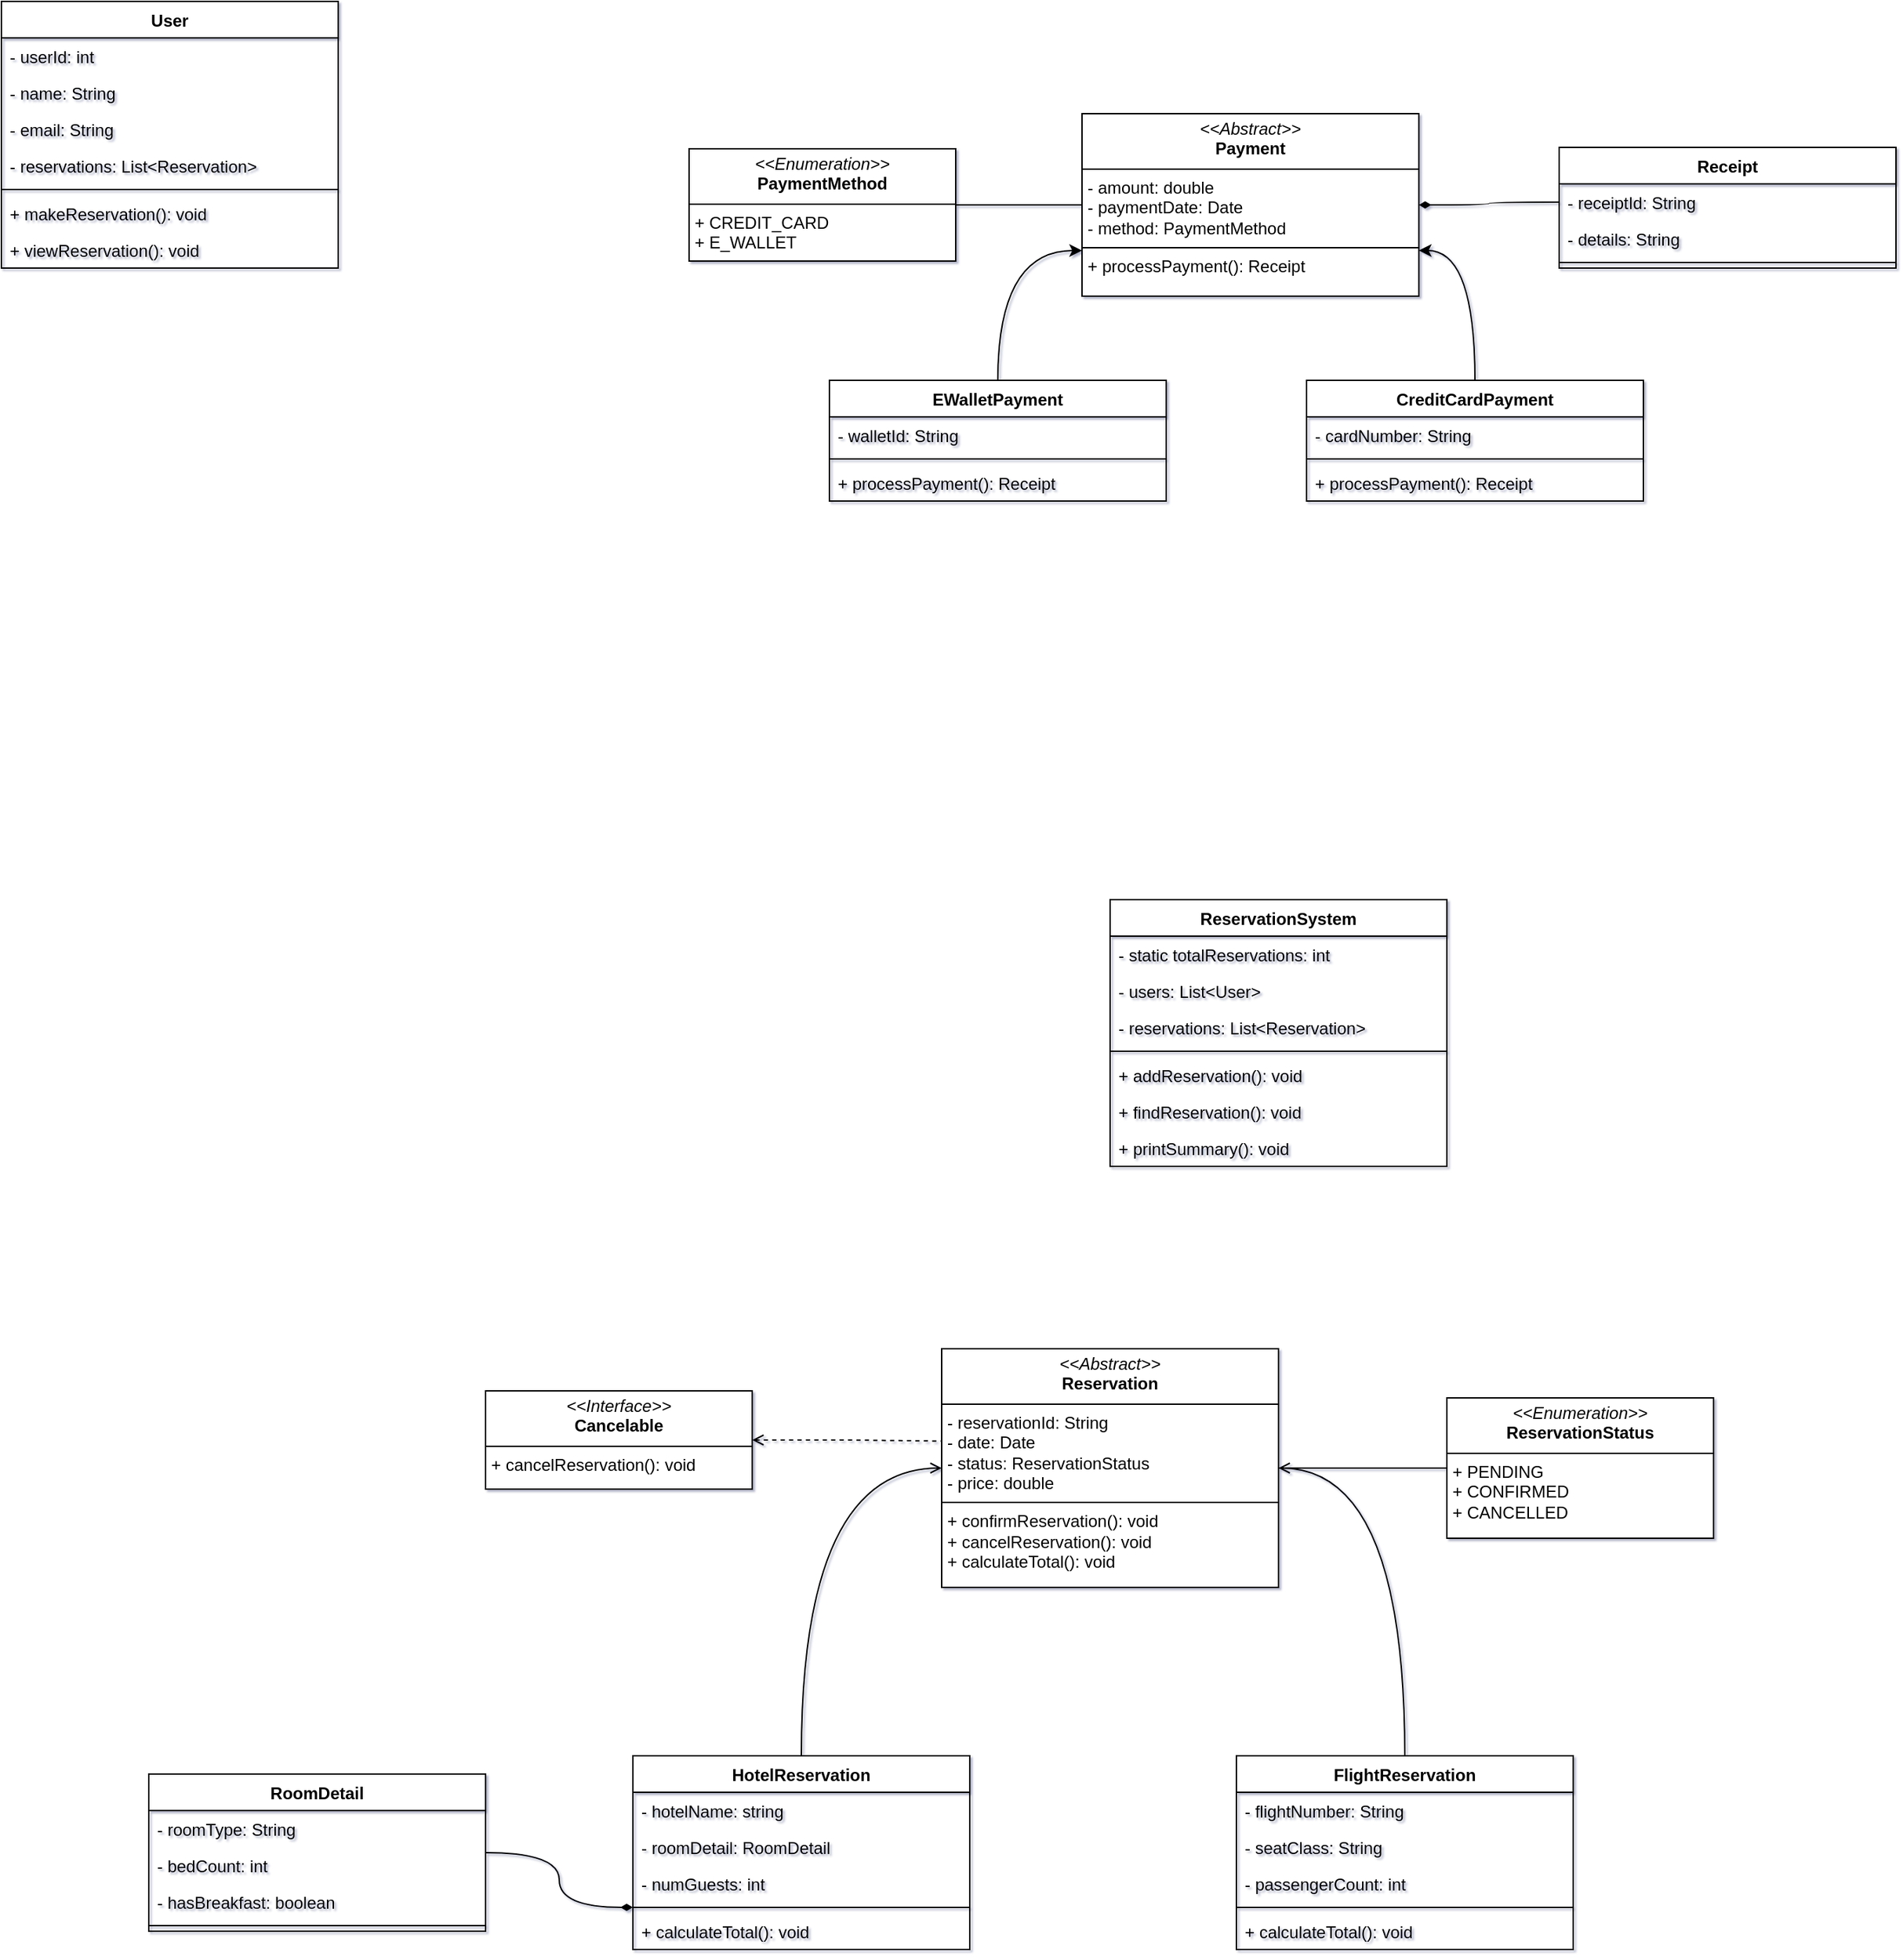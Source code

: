 <mxfile version="28.2.7">
  <diagram name="Page-1" id="CPRwYDoLVwSnQaLfaNVT">
    <mxGraphModel dx="319" dy="256" grid="1" gridSize="10" guides="1" tooltips="1" connect="1" arrows="1" fold="1" page="1" pageScale="1" pageWidth="850" pageHeight="1100" math="0" shadow="1">
      <root>
        <mxCell id="0" />
        <mxCell id="1" parent="0" />
        <mxCell id="zijHw8megjL7dH1Gop62-1" value="User" style="swimlane;fontStyle=1;align=center;verticalAlign=top;childLayout=stackLayout;horizontal=1;startSize=26;horizontalStack=0;resizeParent=1;resizeParentMax=0;resizeLast=0;collapsible=1;marginBottom=0;whiteSpace=wrap;html=1;" parent="1" vertex="1">
          <mxGeometry x="80" y="70" width="240" height="190" as="geometry" />
        </mxCell>
        <mxCell id="zijHw8megjL7dH1Gop62-2" value="- userId: int" style="text;strokeColor=none;fillColor=none;align=left;verticalAlign=top;spacingLeft=4;spacingRight=4;overflow=hidden;rotatable=0;points=[[0,0.5],[1,0.5]];portConstraint=eastwest;whiteSpace=wrap;html=1;" parent="zijHw8megjL7dH1Gop62-1" vertex="1">
          <mxGeometry y="26" width="240" height="26" as="geometry" />
        </mxCell>
        <mxCell id="zijHw8megjL7dH1Gop62-7" value="- name: String" style="text;strokeColor=none;fillColor=none;align=left;verticalAlign=top;spacingLeft=4;spacingRight=4;overflow=hidden;rotatable=0;points=[[0,0.5],[1,0.5]];portConstraint=eastwest;whiteSpace=wrap;html=1;" parent="zijHw8megjL7dH1Gop62-1" vertex="1">
          <mxGeometry y="52" width="240" height="26" as="geometry" />
        </mxCell>
        <mxCell id="zijHw8megjL7dH1Gop62-6" value="- email: String" style="text;strokeColor=none;fillColor=none;align=left;verticalAlign=top;spacingLeft=4;spacingRight=4;overflow=hidden;rotatable=0;points=[[0,0.5],[1,0.5]];portConstraint=eastwest;whiteSpace=wrap;html=1;" parent="zijHw8megjL7dH1Gop62-1" vertex="1">
          <mxGeometry y="78" width="240" height="26" as="geometry" />
        </mxCell>
        <mxCell id="zijHw8megjL7dH1Gop62-5" value="- reservations: List&amp;lt;Reservation&amp;gt;" style="text;strokeColor=none;fillColor=none;align=left;verticalAlign=top;spacingLeft=4;spacingRight=4;overflow=hidden;rotatable=0;points=[[0,0.5],[1,0.5]];portConstraint=eastwest;whiteSpace=wrap;html=1;" parent="zijHw8megjL7dH1Gop62-1" vertex="1">
          <mxGeometry y="104" width="240" height="26" as="geometry" />
        </mxCell>
        <mxCell id="zijHw8megjL7dH1Gop62-3" value="" style="line;strokeWidth=1;fillColor=none;align=left;verticalAlign=middle;spacingTop=-1;spacingLeft=3;spacingRight=3;rotatable=0;labelPosition=right;points=[];portConstraint=eastwest;strokeColor=inherit;" parent="zijHw8megjL7dH1Gop62-1" vertex="1">
          <mxGeometry y="130" width="240" height="8" as="geometry" />
        </mxCell>
        <mxCell id="zijHw8megjL7dH1Gop62-4" value="+ makeReservation(): void" style="text;strokeColor=none;fillColor=none;align=left;verticalAlign=top;spacingLeft=4;spacingRight=4;overflow=hidden;rotatable=0;points=[[0,0.5],[1,0.5]];portConstraint=eastwest;whiteSpace=wrap;html=1;" parent="zijHw8megjL7dH1Gop62-1" vertex="1">
          <mxGeometry y="138" width="240" height="26" as="geometry" />
        </mxCell>
        <mxCell id="zijHw8megjL7dH1Gop62-8" value="+ viewReservation(): void" style="text;strokeColor=none;fillColor=none;align=left;verticalAlign=top;spacingLeft=4;spacingRight=4;overflow=hidden;rotatable=0;points=[[0,0.5],[1,0.5]];portConstraint=eastwest;whiteSpace=wrap;html=1;" parent="zijHw8megjL7dH1Gop62-1" vertex="1">
          <mxGeometry y="164" width="240" height="26" as="geometry" />
        </mxCell>
        <mxCell id="zijHw8megjL7dH1Gop62-18" value="&lt;p style=&quot;margin:0px;margin-top:4px;text-align:center;&quot;&gt;&lt;i&gt;&amp;lt;&amp;lt;Abstract&amp;gt;&amp;gt;&lt;/i&gt;&lt;br&gt;&lt;b&gt;Reservation&lt;/b&gt;&lt;/p&gt;&lt;hr size=&quot;1&quot; style=&quot;border-style:solid;&quot;&gt;&lt;p style=&quot;margin:0px;margin-left:4px;&quot;&gt;- reservationId: String&lt;br&gt;- date: Date&lt;/p&gt;&lt;p style=&quot;margin:0px;margin-left:4px;&quot;&gt;- status: ReservationStatus&lt;/p&gt;&lt;p style=&quot;margin:0px;margin-left:4px;&quot;&gt;- price: double&lt;/p&gt;&lt;hr size=&quot;1&quot; style=&quot;border-style:solid;&quot;&gt;&lt;p style=&quot;margin:0px;margin-left:4px;&quot;&gt;+ confirmReservation(): void&lt;br&gt;&lt;/p&gt;&lt;p style=&quot;margin:0px;margin-left:4px;&quot;&gt;+ cancelReservation(): void&lt;/p&gt;&lt;p style=&quot;margin:0px;margin-left:4px;&quot;&gt;+ calculateTotal(): void&lt;/p&gt;" style="verticalAlign=top;align=left;overflow=fill;html=1;whiteSpace=wrap;" parent="1" vertex="1">
          <mxGeometry x="750" y="1030" width="240" height="170" as="geometry" />
        </mxCell>
        <mxCell id="zijHw8megjL7dH1Gop62-19" value="&lt;p style=&quot;margin:0px;margin-top:4px;text-align:center;&quot;&gt;&lt;i&gt;&amp;lt;&amp;lt;Interface&amp;gt;&amp;gt;&lt;/i&gt;&lt;br&gt;&lt;b&gt;Cancelable&lt;/b&gt;&lt;/p&gt;&lt;hr size=&quot;1&quot; style=&quot;border-style:solid;&quot;&gt;&lt;p style=&quot;margin:0px;margin-left:4px;&quot;&gt;&lt;span style=&quot;background-color: transparent; color: light-dark(rgb(0, 0, 0), rgb(255, 255, 255));&quot;&gt;+ cancelReservation(): void&lt;/span&gt;&lt;/p&gt;" style="verticalAlign=top;align=left;overflow=fill;html=1;whiteSpace=wrap;" parent="1" vertex="1">
          <mxGeometry x="425" y="1060" width="190" height="70" as="geometry" />
        </mxCell>
        <mxCell id="PnvR3lnRTd7S6Fd6RQXH-7" style="edgeStyle=orthogonalEdgeStyle;rounded=0;orthogonalLoop=1;jettySize=auto;html=1;exitX=0.5;exitY=0;exitDx=0;exitDy=0;entryX=0;entryY=0.5;entryDx=0;entryDy=0;curved=1;endArrow=open;endFill=0;" edge="1" parent="1" source="zijHw8megjL7dH1Gop62-20" target="zijHw8megjL7dH1Gop62-18">
          <mxGeometry relative="1" as="geometry" />
        </mxCell>
        <mxCell id="zijHw8megjL7dH1Gop62-20" value="HotelReservation" style="swimlane;fontStyle=1;align=center;verticalAlign=top;childLayout=stackLayout;horizontal=1;startSize=26;horizontalStack=0;resizeParent=1;resizeParentMax=0;resizeLast=0;collapsible=1;marginBottom=0;whiteSpace=wrap;html=1;" parent="1" vertex="1">
          <mxGeometry x="530" y="1320" width="240" height="138" as="geometry" />
        </mxCell>
        <mxCell id="zijHw8megjL7dH1Gop62-21" value="- hotelName: string" style="text;strokeColor=none;fillColor=none;align=left;verticalAlign=top;spacingLeft=4;spacingRight=4;overflow=hidden;rotatable=0;points=[[0,0.5],[1,0.5]];portConstraint=eastwest;whiteSpace=wrap;html=1;" parent="zijHw8megjL7dH1Gop62-20" vertex="1">
          <mxGeometry y="26" width="240" height="26" as="geometry" />
        </mxCell>
        <mxCell id="zijHw8megjL7dH1Gop62-22" value="- roomDetail: RoomDetail" style="text;strokeColor=none;fillColor=none;align=left;verticalAlign=top;spacingLeft=4;spacingRight=4;overflow=hidden;rotatable=0;points=[[0,0.5],[1,0.5]];portConstraint=eastwest;whiteSpace=wrap;html=1;" parent="zijHw8megjL7dH1Gop62-20" vertex="1">
          <mxGeometry y="52" width="240" height="26" as="geometry" />
        </mxCell>
        <mxCell id="zijHw8megjL7dH1Gop62-23" value="- numGuests: int" style="text;strokeColor=none;fillColor=none;align=left;verticalAlign=top;spacingLeft=4;spacingRight=4;overflow=hidden;rotatable=0;points=[[0,0.5],[1,0.5]];portConstraint=eastwest;whiteSpace=wrap;html=1;" parent="zijHw8megjL7dH1Gop62-20" vertex="1">
          <mxGeometry y="78" width="240" height="26" as="geometry" />
        </mxCell>
        <mxCell id="zijHw8megjL7dH1Gop62-25" value="" style="line;strokeWidth=1;fillColor=none;align=left;verticalAlign=middle;spacingTop=-1;spacingLeft=3;spacingRight=3;rotatable=0;labelPosition=right;points=[];portConstraint=eastwest;strokeColor=inherit;" parent="zijHw8megjL7dH1Gop62-20" vertex="1">
          <mxGeometry y="104" width="240" height="8" as="geometry" />
        </mxCell>
        <mxCell id="zijHw8megjL7dH1Gop62-26" value="+ calculateTotal(): void" style="text;strokeColor=none;fillColor=none;align=left;verticalAlign=top;spacingLeft=4;spacingRight=4;overflow=hidden;rotatable=0;points=[[0,0.5],[1,0.5]];portConstraint=eastwest;whiteSpace=wrap;html=1;" parent="zijHw8megjL7dH1Gop62-20" vertex="1">
          <mxGeometry y="112" width="240" height="26" as="geometry" />
        </mxCell>
        <mxCell id="PnvR3lnRTd7S6Fd6RQXH-12" value="" style="edgeStyle=orthogonalEdgeStyle;rounded=0;orthogonalLoop=1;jettySize=auto;html=1;curved=1;endArrow=diamondThin;endFill=1;" edge="1" parent="1" source="zijHw8megjL7dH1Gop62-28" target="zijHw8megjL7dH1Gop62-25">
          <mxGeometry relative="1" as="geometry" />
        </mxCell>
        <mxCell id="zijHw8megjL7dH1Gop62-28" value="RoomDetail" style="swimlane;fontStyle=1;align=center;verticalAlign=top;childLayout=stackLayout;horizontal=1;startSize=26;horizontalStack=0;resizeParent=1;resizeParentMax=0;resizeLast=0;collapsible=1;marginBottom=0;whiteSpace=wrap;html=1;" parent="1" vertex="1">
          <mxGeometry x="185" y="1333" width="240" height="112" as="geometry" />
        </mxCell>
        <mxCell id="zijHw8megjL7dH1Gop62-29" value="- roomType: String" style="text;strokeColor=none;fillColor=none;align=left;verticalAlign=top;spacingLeft=4;spacingRight=4;overflow=hidden;rotatable=0;points=[[0,0.5],[1,0.5]];portConstraint=eastwest;whiteSpace=wrap;html=1;" parent="zijHw8megjL7dH1Gop62-28" vertex="1">
          <mxGeometry y="26" width="240" height="26" as="geometry" />
        </mxCell>
        <mxCell id="zijHw8megjL7dH1Gop62-30" value="- bedCount: int" style="text;strokeColor=none;fillColor=none;align=left;verticalAlign=top;spacingLeft=4;spacingRight=4;overflow=hidden;rotatable=0;points=[[0,0.5],[1,0.5]];portConstraint=eastwest;whiteSpace=wrap;html=1;" parent="zijHw8megjL7dH1Gop62-28" vertex="1">
          <mxGeometry y="52" width="240" height="26" as="geometry" />
        </mxCell>
        <mxCell id="zijHw8megjL7dH1Gop62-31" value="- hasBreakfast: boolean" style="text;strokeColor=none;fillColor=none;align=left;verticalAlign=top;spacingLeft=4;spacingRight=4;overflow=hidden;rotatable=0;points=[[0,0.5],[1,0.5]];portConstraint=eastwest;whiteSpace=wrap;html=1;" parent="zijHw8megjL7dH1Gop62-28" vertex="1">
          <mxGeometry y="78" width="240" height="26" as="geometry" />
        </mxCell>
        <mxCell id="zijHw8megjL7dH1Gop62-34" style="line;strokeWidth=1;fillColor=none;align=left;verticalAlign=middle;spacingTop=-1;spacingLeft=3;spacingRight=3;rotatable=0;labelPosition=right;points=[];portConstraint=eastwest;strokeColor=inherit;" parent="zijHw8megjL7dH1Gop62-28" vertex="1">
          <mxGeometry y="104" width="240" height="8" as="geometry" />
        </mxCell>
        <mxCell id="PnvR3lnRTd7S6Fd6RQXH-8" style="edgeStyle=orthogonalEdgeStyle;rounded=0;orthogonalLoop=1;jettySize=auto;html=1;exitX=0.5;exitY=0;exitDx=0;exitDy=0;entryX=1;entryY=0.5;entryDx=0;entryDy=0;curved=1;endArrow=open;endFill=0;" edge="1" parent="1" source="zijHw8megjL7dH1Gop62-35" target="zijHw8megjL7dH1Gop62-18">
          <mxGeometry relative="1" as="geometry" />
        </mxCell>
        <mxCell id="zijHw8megjL7dH1Gop62-35" value="FlightReservation" style="swimlane;fontStyle=1;align=center;verticalAlign=top;childLayout=stackLayout;horizontal=1;startSize=26;horizontalStack=0;resizeParent=1;resizeParentMax=0;resizeLast=0;collapsible=1;marginBottom=0;whiteSpace=wrap;html=1;" parent="1" vertex="1">
          <mxGeometry x="960" y="1320" width="240" height="138" as="geometry" />
        </mxCell>
        <mxCell id="zijHw8megjL7dH1Gop62-36" value="- flightNumber: String" style="text;strokeColor=none;fillColor=none;align=left;verticalAlign=top;spacingLeft=4;spacingRight=4;overflow=hidden;rotatable=0;points=[[0,0.5],[1,0.5]];portConstraint=eastwest;whiteSpace=wrap;html=1;" parent="zijHw8megjL7dH1Gop62-35" vertex="1">
          <mxGeometry y="26" width="240" height="26" as="geometry" />
        </mxCell>
        <mxCell id="zijHw8megjL7dH1Gop62-37" value="- seatClass: String" style="text;strokeColor=none;fillColor=none;align=left;verticalAlign=top;spacingLeft=4;spacingRight=4;overflow=hidden;rotatable=0;points=[[0,0.5],[1,0.5]];portConstraint=eastwest;whiteSpace=wrap;html=1;" parent="zijHw8megjL7dH1Gop62-35" vertex="1">
          <mxGeometry y="52" width="240" height="26" as="geometry" />
        </mxCell>
        <mxCell id="zijHw8megjL7dH1Gop62-38" value="- passengerCount: int" style="text;strokeColor=none;fillColor=none;align=left;verticalAlign=top;spacingLeft=4;spacingRight=4;overflow=hidden;rotatable=0;points=[[0,0.5],[1,0.5]];portConstraint=eastwest;whiteSpace=wrap;html=1;" parent="zijHw8megjL7dH1Gop62-35" vertex="1">
          <mxGeometry y="78" width="240" height="26" as="geometry" />
        </mxCell>
        <mxCell id="zijHw8megjL7dH1Gop62-39" value="" style="line;strokeWidth=1;fillColor=none;align=left;verticalAlign=middle;spacingTop=-1;spacingLeft=3;spacingRight=3;rotatable=0;labelPosition=right;points=[];portConstraint=eastwest;strokeColor=inherit;" parent="zijHw8megjL7dH1Gop62-35" vertex="1">
          <mxGeometry y="104" width="240" height="8" as="geometry" />
        </mxCell>
        <mxCell id="zijHw8megjL7dH1Gop62-40" value="+ calculateTotal(): void" style="text;strokeColor=none;fillColor=none;align=left;verticalAlign=top;spacingLeft=4;spacingRight=4;overflow=hidden;rotatable=0;points=[[0,0.5],[1,0.5]];portConstraint=eastwest;whiteSpace=wrap;html=1;" parent="zijHw8megjL7dH1Gop62-35" vertex="1">
          <mxGeometry y="112" width="240" height="26" as="geometry" />
        </mxCell>
        <mxCell id="PnvR3lnRTd7S6Fd6RQXH-14" style="edgeStyle=orthogonalEdgeStyle;curved=1;rounded=0;orthogonalLoop=1;jettySize=auto;html=1;exitX=0;exitY=0.5;exitDx=0;exitDy=0;entryX=1;entryY=0.5;entryDx=0;entryDy=0;endArrow=none;endFill=0;" edge="1" parent="1" source="zijHw8megjL7dH1Gop62-41" target="zijHw8megjL7dH1Gop62-18">
          <mxGeometry relative="1" as="geometry">
            <mxPoint x="1010" y="1110.111" as="targetPoint" />
          </mxGeometry>
        </mxCell>
        <mxCell id="zijHw8megjL7dH1Gop62-41" value="&lt;p style=&quot;margin:0px;margin-top:4px;text-align:center;&quot;&gt;&lt;i&gt;&amp;lt;&amp;lt;Enumeration&amp;gt;&amp;gt;&lt;/i&gt;&lt;br&gt;&lt;b&gt;ReservationStatus&lt;/b&gt;&lt;/p&gt;&lt;hr size=&quot;1&quot; style=&quot;border-style:solid;&quot;&gt;&lt;p style=&quot;margin:0px;margin-left:4px;&quot;&gt;&lt;span style=&quot;background-color: transparent; color: light-dark(rgb(0, 0, 0), rgb(255, 255, 255));&quot;&gt;+ PENDING&lt;/span&gt;&lt;/p&gt;&lt;p style=&quot;margin:0px;margin-left:4px;&quot;&gt;&lt;span style=&quot;background-color: transparent; color: light-dark(rgb(0, 0, 0), rgb(255, 255, 255));&quot;&gt;+ CONFIRMED&lt;/span&gt;&lt;/p&gt;&lt;p style=&quot;margin:0px;margin-left:4px;&quot;&gt;&lt;span style=&quot;background-color: transparent; color: light-dark(rgb(0, 0, 0), rgb(255, 255, 255));&quot;&gt;+ CANCELLED&lt;/span&gt;&lt;/p&gt;" style="verticalAlign=top;align=left;overflow=fill;html=1;whiteSpace=wrap;" parent="1" vertex="1">
          <mxGeometry x="1110" y="1065" width="190" height="100" as="geometry" />
        </mxCell>
        <mxCell id="zijHw8megjL7dH1Gop62-42" value="&lt;p style=&quot;margin:0px;margin-top:4px;text-align:center;&quot;&gt;&lt;i&gt;&amp;lt;&amp;lt;Abstract&amp;gt;&amp;gt;&lt;/i&gt;&lt;br&gt;&lt;b&gt;Payment&lt;/b&gt;&lt;/p&gt;&lt;hr size=&quot;1&quot; style=&quot;border-style:solid;&quot;&gt;&lt;p style=&quot;margin:0px;margin-left:4px;&quot;&gt;- amount: double&lt;br&gt;- paymentDate: Date&lt;/p&gt;&lt;p style=&quot;margin:0px;margin-left:4px;&quot;&gt;- method: PaymentMethod&lt;/p&gt;&lt;hr size=&quot;1&quot; style=&quot;border-style:solid;&quot;&gt;&lt;p style=&quot;margin:0px;margin-left:4px;&quot;&gt;+ processPayment(): Receipt&lt;/p&gt;" style="verticalAlign=top;align=left;overflow=fill;html=1;whiteSpace=wrap;" parent="1" vertex="1">
          <mxGeometry x="850" y="150" width="240" height="130" as="geometry" />
        </mxCell>
        <mxCell id="zijHw8megjL7dH1Gop62-43" value="Receipt" style="swimlane;fontStyle=1;align=center;verticalAlign=top;childLayout=stackLayout;horizontal=1;startSize=26;horizontalStack=0;resizeParent=1;resizeParentMax=0;resizeLast=0;collapsible=1;marginBottom=0;whiteSpace=wrap;html=1;" parent="1" vertex="1">
          <mxGeometry x="1190" y="174" width="240" height="86" as="geometry" />
        </mxCell>
        <mxCell id="zijHw8megjL7dH1Gop62-44" value="- receiptId: String" style="text;strokeColor=none;fillColor=none;align=left;verticalAlign=top;spacingLeft=4;spacingRight=4;overflow=hidden;rotatable=0;points=[[0,0.5],[1,0.5]];portConstraint=eastwest;whiteSpace=wrap;html=1;" parent="zijHw8megjL7dH1Gop62-43" vertex="1">
          <mxGeometry y="26" width="240" height="26" as="geometry" />
        </mxCell>
        <mxCell id="zijHw8megjL7dH1Gop62-45" value="- details: String" style="text;strokeColor=none;fillColor=none;align=left;verticalAlign=top;spacingLeft=4;spacingRight=4;overflow=hidden;rotatable=0;points=[[0,0.5],[1,0.5]];portConstraint=eastwest;whiteSpace=wrap;html=1;" parent="zijHw8megjL7dH1Gop62-43" vertex="1">
          <mxGeometry y="52" width="240" height="26" as="geometry" />
        </mxCell>
        <mxCell id="zijHw8megjL7dH1Gop62-47" style="line;strokeWidth=1;fillColor=none;align=left;verticalAlign=middle;spacingTop=-1;spacingLeft=3;spacingRight=3;rotatable=0;labelPosition=right;points=[];portConstraint=eastwest;strokeColor=inherit;" parent="zijHw8megjL7dH1Gop62-43" vertex="1">
          <mxGeometry y="78" width="240" height="8" as="geometry" />
        </mxCell>
        <mxCell id="PnvR3lnRTd7S6Fd6RQXH-23" style="edgeStyle=orthogonalEdgeStyle;curved=1;rounded=0;orthogonalLoop=1;jettySize=auto;html=1;exitX=0.5;exitY=0;exitDx=0;exitDy=0;entryX=0;entryY=0.75;entryDx=0;entryDy=0;" edge="1" parent="1" source="zijHw8megjL7dH1Gop62-48" target="zijHw8megjL7dH1Gop62-42">
          <mxGeometry relative="1" as="geometry" />
        </mxCell>
        <mxCell id="zijHw8megjL7dH1Gop62-48" value="EWalletPayment" style="swimlane;fontStyle=1;align=center;verticalAlign=top;childLayout=stackLayout;horizontal=1;startSize=26;horizontalStack=0;resizeParent=1;resizeParentMax=0;resizeLast=0;collapsible=1;marginBottom=0;whiteSpace=wrap;html=1;" parent="1" vertex="1">
          <mxGeometry x="670" y="340" width="240" height="86" as="geometry" />
        </mxCell>
        <mxCell id="zijHw8megjL7dH1Gop62-49" value="- walletId: String" style="text;strokeColor=none;fillColor=none;align=left;verticalAlign=top;spacingLeft=4;spacingRight=4;overflow=hidden;rotatable=0;points=[[0,0.5],[1,0.5]];portConstraint=eastwest;whiteSpace=wrap;html=1;" parent="zijHw8megjL7dH1Gop62-48" vertex="1">
          <mxGeometry y="26" width="240" height="26" as="geometry" />
        </mxCell>
        <mxCell id="zijHw8megjL7dH1Gop62-53" value="" style="line;strokeWidth=1;fillColor=none;align=left;verticalAlign=middle;spacingTop=-1;spacingLeft=3;spacingRight=3;rotatable=0;labelPosition=right;points=[];portConstraint=eastwest;strokeColor=inherit;" parent="zijHw8megjL7dH1Gop62-48" vertex="1">
          <mxGeometry y="52" width="240" height="8" as="geometry" />
        </mxCell>
        <mxCell id="zijHw8megjL7dH1Gop62-54" value="+ processPayment(): Receipt" style="text;strokeColor=none;fillColor=none;align=left;verticalAlign=top;spacingLeft=4;spacingRight=4;overflow=hidden;rotatable=0;points=[[0,0.5],[1,0.5]];portConstraint=eastwest;whiteSpace=wrap;html=1;" parent="zijHw8megjL7dH1Gop62-48" vertex="1">
          <mxGeometry y="60" width="240" height="26" as="geometry" />
        </mxCell>
        <mxCell id="PnvR3lnRTd7S6Fd6RQXH-22" value="" style="edgeStyle=orthogonalEdgeStyle;curved=1;rounded=0;orthogonalLoop=1;jettySize=auto;html=1;endArrow=none;endFill=0;" edge="1" parent="1" source="zijHw8megjL7dH1Gop62-56" target="zijHw8megjL7dH1Gop62-42">
          <mxGeometry relative="1" as="geometry" />
        </mxCell>
        <mxCell id="zijHw8megjL7dH1Gop62-56" value="&lt;p style=&quot;margin:0px;margin-top:4px;text-align:center;&quot;&gt;&lt;i&gt;&amp;lt;&amp;lt;Enumeration&amp;gt;&amp;gt;&lt;/i&gt;&lt;br&gt;&lt;b&gt;PaymentMethod&lt;/b&gt;&lt;/p&gt;&lt;hr size=&quot;1&quot; style=&quot;border-style:solid;&quot;&gt;&lt;p style=&quot;margin:0px;margin-left:4px;&quot;&gt;&lt;span style=&quot;background-color: transparent; color: light-dark(rgb(0, 0, 0), rgb(255, 255, 255));&quot;&gt;+ CREDIT_CARD&lt;/span&gt;&lt;/p&gt;&lt;p style=&quot;margin:0px;margin-left:4px;&quot;&gt;&lt;span style=&quot;background-color: transparent; color: light-dark(rgb(0, 0, 0), rgb(255, 255, 255));&quot;&gt;+ E_WALLET&lt;/span&gt;&lt;/p&gt;" style="verticalAlign=top;align=left;overflow=fill;html=1;whiteSpace=wrap;" parent="1" vertex="1">
          <mxGeometry x="570" y="175" width="190" height="80" as="geometry" />
        </mxCell>
        <mxCell id="zijHw8megjL7dH1Gop62-57" value="ReservationSystem" style="swimlane;fontStyle=1;align=center;verticalAlign=top;childLayout=stackLayout;horizontal=1;startSize=26;horizontalStack=0;resizeParent=1;resizeParentMax=0;resizeLast=0;collapsible=1;marginBottom=0;whiteSpace=wrap;html=1;" parent="1" vertex="1">
          <mxGeometry x="870" y="710" width="240" height="190" as="geometry" />
        </mxCell>
        <mxCell id="zijHw8megjL7dH1Gop62-58" value="- static totalReservations: int" style="text;strokeColor=none;fillColor=none;align=left;verticalAlign=top;spacingLeft=4;spacingRight=4;overflow=hidden;rotatable=0;points=[[0,0.5],[1,0.5]];portConstraint=eastwest;whiteSpace=wrap;html=1;" parent="zijHw8megjL7dH1Gop62-57" vertex="1">
          <mxGeometry y="26" width="240" height="26" as="geometry" />
        </mxCell>
        <mxCell id="zijHw8megjL7dH1Gop62-59" value="- users: List&amp;lt;User&amp;gt;" style="text;strokeColor=none;fillColor=none;align=left;verticalAlign=top;spacingLeft=4;spacingRight=4;overflow=hidden;rotatable=0;points=[[0,0.5],[1,0.5]];portConstraint=eastwest;whiteSpace=wrap;html=1;" parent="zijHw8megjL7dH1Gop62-57" vertex="1">
          <mxGeometry y="52" width="240" height="26" as="geometry" />
        </mxCell>
        <mxCell id="zijHw8megjL7dH1Gop62-60" value="- reservations: List&amp;lt;Reservation&amp;gt;" style="text;strokeColor=none;fillColor=none;align=left;verticalAlign=top;spacingLeft=4;spacingRight=4;overflow=hidden;rotatable=0;points=[[0,0.5],[1,0.5]];portConstraint=eastwest;whiteSpace=wrap;html=1;" parent="zijHw8megjL7dH1Gop62-57" vertex="1">
          <mxGeometry y="78" width="240" height="26" as="geometry" />
        </mxCell>
        <mxCell id="zijHw8megjL7dH1Gop62-62" value="" style="line;strokeWidth=1;fillColor=none;align=left;verticalAlign=middle;spacingTop=-1;spacingLeft=3;spacingRight=3;rotatable=0;labelPosition=right;points=[];portConstraint=eastwest;strokeColor=inherit;" parent="zijHw8megjL7dH1Gop62-57" vertex="1">
          <mxGeometry y="104" width="240" height="8" as="geometry" />
        </mxCell>
        <mxCell id="zijHw8megjL7dH1Gop62-63" value="+ addReservation(): void" style="text;strokeColor=none;fillColor=none;align=left;verticalAlign=top;spacingLeft=4;spacingRight=4;overflow=hidden;rotatable=0;points=[[0,0.5],[1,0.5]];portConstraint=eastwest;whiteSpace=wrap;html=1;" parent="zijHw8megjL7dH1Gop62-57" vertex="1">
          <mxGeometry y="112" width="240" height="26" as="geometry" />
        </mxCell>
        <mxCell id="zijHw8megjL7dH1Gop62-64" value="+ findReservation(): void" style="text;strokeColor=none;fillColor=none;align=left;verticalAlign=top;spacingLeft=4;spacingRight=4;overflow=hidden;rotatable=0;points=[[0,0.5],[1,0.5]];portConstraint=eastwest;whiteSpace=wrap;html=1;" parent="zijHw8megjL7dH1Gop62-57" vertex="1">
          <mxGeometry y="138" width="240" height="26" as="geometry" />
        </mxCell>
        <mxCell id="PnvR3lnRTd7S6Fd6RQXH-25" value="+ printSummary(): void" style="text;strokeColor=none;fillColor=none;align=left;verticalAlign=top;spacingLeft=4;spacingRight=4;overflow=hidden;rotatable=0;points=[[0,0.5],[1,0.5]];portConstraint=eastwest;whiteSpace=wrap;html=1;" vertex="1" parent="zijHw8megjL7dH1Gop62-57">
          <mxGeometry y="164" width="240" height="26" as="geometry" />
        </mxCell>
        <mxCell id="PnvR3lnRTd7S6Fd6RQXH-9" style="edgeStyle=orthogonalEdgeStyle;rounded=0;orthogonalLoop=1;jettySize=auto;html=1;exitX=1;exitY=0.5;exitDx=0;exitDy=0;entryX=0.002;entryY=0.387;entryDx=0;entryDy=0;entryPerimeter=0;dashed=1;endArrow=none;endFill=0;startArrow=open;startFill=0;" edge="1" parent="1" source="zijHw8megjL7dH1Gop62-19" target="zijHw8megjL7dH1Gop62-18">
          <mxGeometry relative="1" as="geometry" />
        </mxCell>
        <mxCell id="PnvR3lnRTd7S6Fd6RQXH-17" style="edgeStyle=orthogonalEdgeStyle;curved=1;rounded=0;orthogonalLoop=1;jettySize=auto;html=1;exitX=0;exitY=0.5;exitDx=0;exitDy=0;endArrow=diamondThin;endFill=1;" edge="1" parent="1" source="zijHw8megjL7dH1Gop62-44" target="zijHw8megjL7dH1Gop62-42">
          <mxGeometry relative="1" as="geometry" />
        </mxCell>
        <mxCell id="PnvR3lnRTd7S6Fd6RQXH-24" style="edgeStyle=orthogonalEdgeStyle;curved=1;rounded=0;orthogonalLoop=1;jettySize=auto;html=1;exitX=0.5;exitY=0;exitDx=0;exitDy=0;entryX=1;entryY=0.75;entryDx=0;entryDy=0;" edge="1" parent="1" source="PnvR3lnRTd7S6Fd6RQXH-18" target="zijHw8megjL7dH1Gop62-42">
          <mxGeometry relative="1" as="geometry" />
        </mxCell>
        <mxCell id="PnvR3lnRTd7S6Fd6RQXH-18" value="CreditCardPayment" style="swimlane;fontStyle=1;align=center;verticalAlign=top;childLayout=stackLayout;horizontal=1;startSize=26;horizontalStack=0;resizeParent=1;resizeParentMax=0;resizeLast=0;collapsible=1;marginBottom=0;whiteSpace=wrap;html=1;" vertex="1" parent="1">
          <mxGeometry x="1010" y="340" width="240" height="86" as="geometry" />
        </mxCell>
        <mxCell id="PnvR3lnRTd7S6Fd6RQXH-19" value="- cardNumber: String" style="text;strokeColor=none;fillColor=none;align=left;verticalAlign=top;spacingLeft=4;spacingRight=4;overflow=hidden;rotatable=0;points=[[0,0.5],[1,0.5]];portConstraint=eastwest;whiteSpace=wrap;html=1;" vertex="1" parent="PnvR3lnRTd7S6Fd6RQXH-18">
          <mxGeometry y="26" width="240" height="26" as="geometry" />
        </mxCell>
        <mxCell id="PnvR3lnRTd7S6Fd6RQXH-20" value="" style="line;strokeWidth=1;fillColor=none;align=left;verticalAlign=middle;spacingTop=-1;spacingLeft=3;spacingRight=3;rotatable=0;labelPosition=right;points=[];portConstraint=eastwest;strokeColor=inherit;" vertex="1" parent="PnvR3lnRTd7S6Fd6RQXH-18">
          <mxGeometry y="52" width="240" height="8" as="geometry" />
        </mxCell>
        <mxCell id="PnvR3lnRTd7S6Fd6RQXH-21" value="+ processPayment(): Receipt" style="text;strokeColor=none;fillColor=none;align=left;verticalAlign=top;spacingLeft=4;spacingRight=4;overflow=hidden;rotatable=0;points=[[0,0.5],[1,0.5]];portConstraint=eastwest;whiteSpace=wrap;html=1;" vertex="1" parent="PnvR3lnRTd7S6Fd6RQXH-18">
          <mxGeometry y="60" width="240" height="26" as="geometry" />
        </mxCell>
      </root>
    </mxGraphModel>
  </diagram>
</mxfile>
